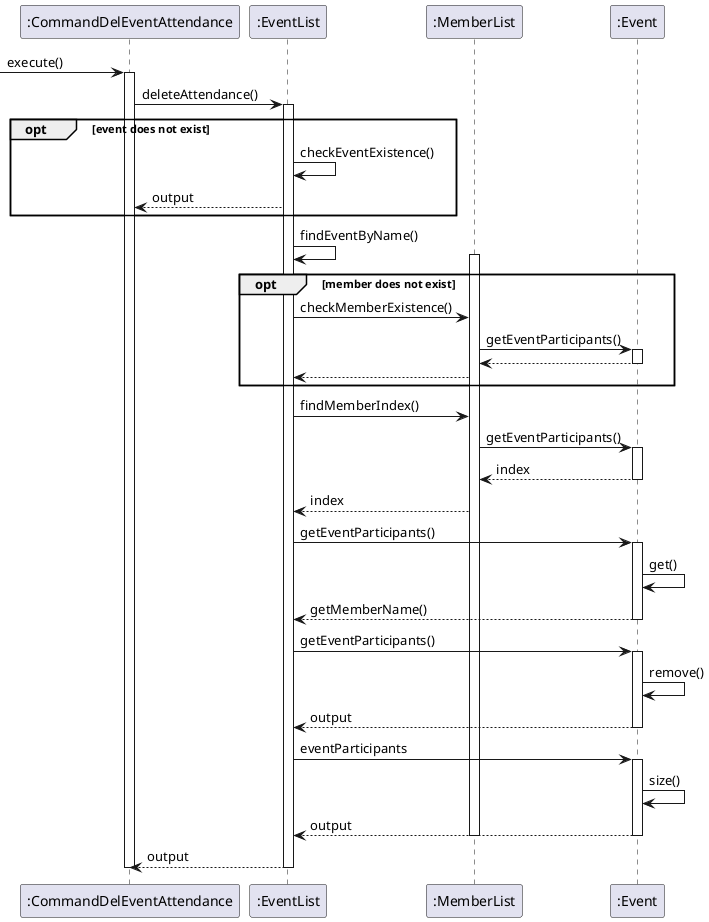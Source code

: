 @startuml
 -> ":CommandDelEventAttendance": execute()

activate ":CommandDelEventAttendance"
":CommandDelEventAttendance" -> ":EventList" : deleteAttendance()
activate ":EventList"

opt event does not exist
":EventList" -> ":EventList" : checkEventExistence()
":EventList" --> ":CommandDelEventAttendance" : output
end

":EventList" -> ":EventList" : findEventByName()

opt member does not exist
activate ":MemberList"
":EventList" -> ":MemberList" : checkMemberExistence()
":MemberList" -> ":Event" : getEventParticipants()
activate ":Event"
return
":MemberList" --> ":EventList"
end

activate ":MemberList"
":EventList" -> ":MemberList" : findMemberIndex()
":MemberList" -> ":Event" : getEventParticipants()
activate ":Event"
return index
":MemberList" --> ":EventList" :index

":EventList" -> ":Event" : getEventParticipants()
activate ":Event"
":Event" -> ":Event" : get()
return getMemberName()

":EventList" -> ":Event" : getEventParticipants()
activate ":Event"
":Event" -> ":Event" : remove()
return output

":EventList" -> ":Event" : eventParticipants
activate ":Event"
":Event" -> ":Event" : size()
return output

deactivate ":Event"
deactivate ":MemberList"

":EventList" --> ":CommandDelEventAttendance" : output
deactivate ":EventList"
deactivate ":CommandDelEventAttendance"




@enduml